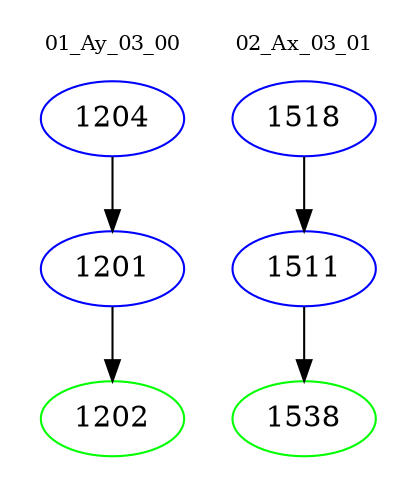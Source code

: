 digraph{
subgraph cluster_0 {
color = white
label = "01_Ay_03_00";
fontsize=10;
T0_1204 [label="1204", color="blue"]
T0_1204 -> T0_1201 [color="black"]
T0_1201 [label="1201", color="blue"]
T0_1201 -> T0_1202 [color="black"]
T0_1202 [label="1202", color="green"]
}
subgraph cluster_1 {
color = white
label = "02_Ax_03_01";
fontsize=10;
T1_1518 [label="1518", color="blue"]
T1_1518 -> T1_1511 [color="black"]
T1_1511 [label="1511", color="blue"]
T1_1511 -> T1_1538 [color="black"]
T1_1538 [label="1538", color="green"]
}
}
